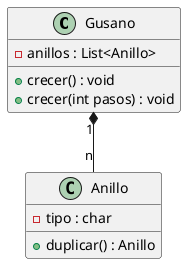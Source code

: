 @startuml

class Gusano {
     -anillos : List<Anillo>

     +crecer() : void
     +crecer(int pasos) : void
}

class Anillo {
    -tipo : char

    +duplicar() : Anillo
}

Gusano "1" *-- "n" Anillo

@enduml